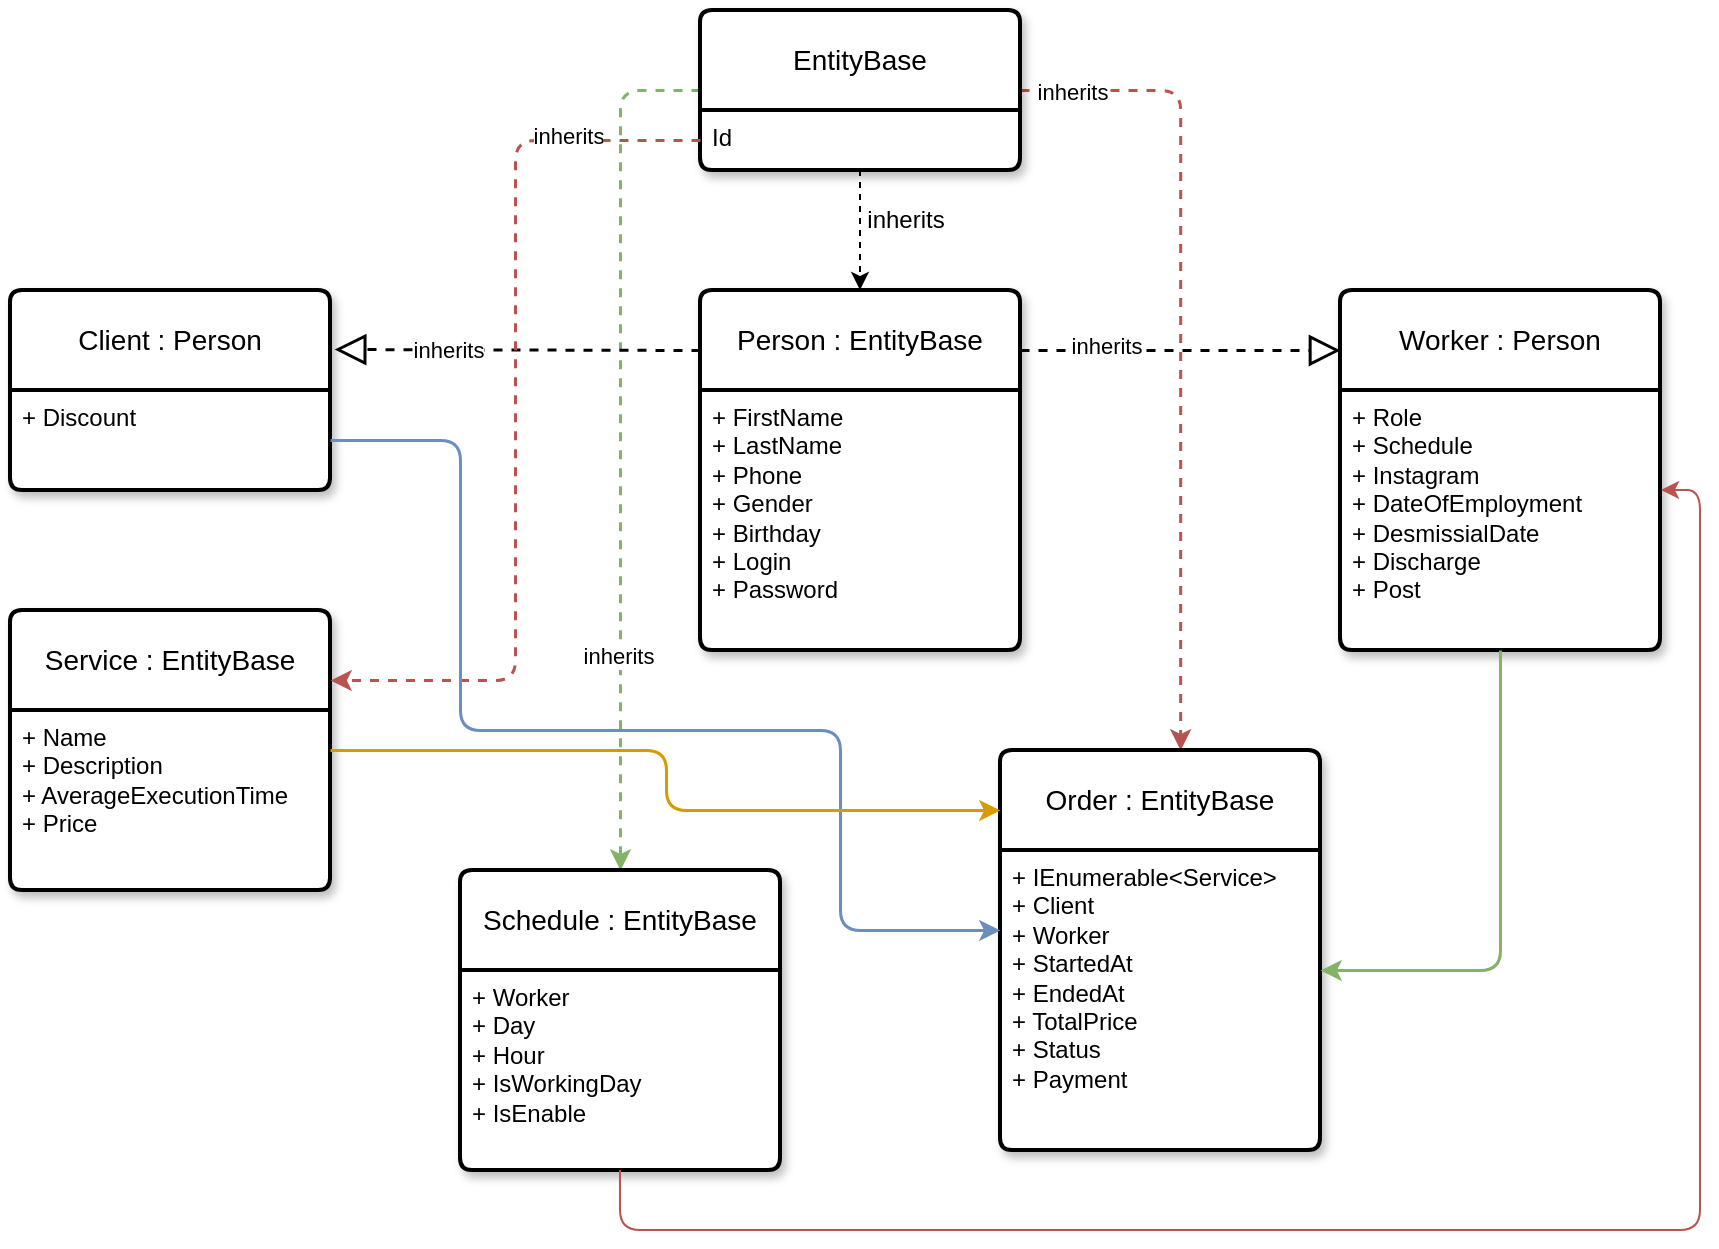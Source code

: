 <mxfile version="21.0.6" type="github">
  <diagram name="Queue.Barbershop.ClassDiagram" id="irWkB9rP7BICQJsYW8yP">
    <mxGraphModel dx="1235" dy="684" grid="1" gridSize="10" guides="1" tooltips="1" connect="1" arrows="1" fold="1" page="1" pageScale="1" pageWidth="1654" pageHeight="1169" math="0" shadow="0">
      <root>
        <mxCell id="0" />
        <mxCell id="1" parent="0" />
        <mxCell id="gZnwhyRQYcO1rCb7rKjb-7" style="edgeStyle=orthogonalEdgeStyle;rounded=0;orthogonalLoop=1;jettySize=auto;html=1;entryX=0.5;entryY=0;entryDx=0;entryDy=0;dashed=1;" parent="1" source="gZnwhyRQYcO1rCb7rKjb-1" target="gZnwhyRQYcO1rCb7rKjb-5" edge="1">
          <mxGeometry relative="1" as="geometry" />
        </mxCell>
        <mxCell id="gZnwhyRQYcO1rCb7rKjb-30" style="edgeStyle=orthogonalEdgeStyle;rounded=1;orthogonalLoop=1;jettySize=auto;html=1;entryX=0.5;entryY=0;entryDx=0;entryDy=0;dashed=1;fillColor=#d5e8d4;strokeColor=#82b366;strokeWidth=1.5;" parent="1" source="gZnwhyRQYcO1rCb7rKjb-1" target="gZnwhyRQYcO1rCb7rKjb-28" edge="1">
          <mxGeometry relative="1" as="geometry">
            <Array as="points">
              <mxPoint x="450" y="70" />
            </Array>
          </mxGeometry>
        </mxCell>
        <mxCell id="gZnwhyRQYcO1rCb7rKjb-40" value="inherits" style="edgeLabel;html=1;align=center;verticalAlign=middle;resizable=0;points=[];" parent="gZnwhyRQYcO1rCb7rKjb-30" vertex="1" connectable="0">
          <mxGeometry x="0.5" y="-1" relative="1" as="geometry">
            <mxPoint as="offset" />
          </mxGeometry>
        </mxCell>
        <mxCell id="gZnwhyRQYcO1rCb7rKjb-38" style="edgeStyle=orthogonalEdgeStyle;rounded=1;orthogonalLoop=1;jettySize=auto;html=1;entryX=0.563;entryY=0;entryDx=0;entryDy=0;entryPerimeter=0;dashed=1;fillColor=#f8cecc;strokeColor=#b85450;strokeWidth=1.5;" parent="1" source="gZnwhyRQYcO1rCb7rKjb-1" target="gZnwhyRQYcO1rCb7rKjb-31" edge="1">
          <mxGeometry relative="1" as="geometry">
            <Array as="points">
              <mxPoint x="730" y="70" />
            </Array>
          </mxGeometry>
        </mxCell>
        <mxCell id="gZnwhyRQYcO1rCb7rKjb-39" value="inherits" style="edgeLabel;html=1;align=center;verticalAlign=middle;resizable=0;points=[];" parent="gZnwhyRQYcO1rCb7rKjb-38" vertex="1" connectable="0">
          <mxGeometry x="-0.875" y="-1" relative="1" as="geometry">
            <mxPoint as="offset" />
          </mxGeometry>
        </mxCell>
        <mxCell id="gZnwhyRQYcO1rCb7rKjb-1" value="EntityBase" style="swimlane;childLayout=stackLayout;horizontal=1;startSize=50;horizontalStack=0;rounded=1;fontSize=14;fontStyle=0;strokeWidth=2;resizeParent=0;resizeLast=1;shadow=1;dashed=0;align=center;arcSize=4;whiteSpace=wrap;html=1;swimlaneFillColor=default;" parent="1" vertex="1">
          <mxGeometry x="490" y="30" width="160" height="80" as="geometry" />
        </mxCell>
        <mxCell id="gZnwhyRQYcO1rCb7rKjb-2" value="Id" style="align=left;strokeColor=none;fillColor=none;spacingLeft=4;fontSize=12;verticalAlign=top;resizable=0;rotatable=0;part=1;html=1;" parent="gZnwhyRQYcO1rCb7rKjb-1" vertex="1">
          <mxGeometry y="50" width="160" height="30" as="geometry" />
        </mxCell>
        <mxCell id="gZnwhyRQYcO1rCb7rKjb-5" value="Person : EntityBase" style="swimlane;childLayout=stackLayout;horizontal=1;startSize=50;horizontalStack=0;rounded=1;fontSize=14;fontStyle=0;strokeWidth=2;resizeParent=0;resizeLast=1;shadow=1;dashed=0;align=center;arcSize=4;whiteSpace=wrap;html=1;swimlaneFillColor=default;" parent="1" vertex="1">
          <mxGeometry x="490" y="170" width="160" height="180" as="geometry" />
        </mxCell>
        <mxCell id="gZnwhyRQYcO1rCb7rKjb-6" value="+ FirstName&lt;br&gt;+ LastName&lt;br&gt;+ Phone&lt;br&gt;+ Gender&lt;br&gt;+ Birthday&lt;br&gt;+ Login&amp;nbsp;&lt;br&gt;+ Password" style="align=left;strokeColor=none;fillColor=none;spacingLeft=4;fontSize=12;verticalAlign=top;resizable=0;rotatable=0;part=1;html=1;" parent="gZnwhyRQYcO1rCb7rKjb-5" vertex="1">
          <mxGeometry y="50" width="160" height="130" as="geometry" />
        </mxCell>
        <mxCell id="gZnwhyRQYcO1rCb7rKjb-10" value="Client : Person" style="swimlane;childLayout=stackLayout;horizontal=1;startSize=50;horizontalStack=0;rounded=1;fontSize=14;fontStyle=0;strokeWidth=2;resizeParent=0;resizeLast=1;shadow=1;dashed=0;align=center;arcSize=4;whiteSpace=wrap;html=1;swimlaneFillColor=default;" parent="1" vertex="1">
          <mxGeometry x="145" y="170" width="160" height="100" as="geometry" />
        </mxCell>
        <mxCell id="gZnwhyRQYcO1rCb7rKjb-11" value="+ Discount" style="align=left;strokeColor=none;fillColor=none;spacingLeft=4;fontSize=12;verticalAlign=top;resizable=0;rotatable=0;part=1;html=1;" parent="gZnwhyRQYcO1rCb7rKjb-10" vertex="1">
          <mxGeometry y="50" width="160" height="50" as="geometry" />
        </mxCell>
        <mxCell id="gZnwhyRQYcO1rCb7rKjb-14" value="Worker : Person" style="swimlane;childLayout=stackLayout;horizontal=1;startSize=50;horizontalStack=0;rounded=1;fontSize=14;fontStyle=0;strokeWidth=2;resizeParent=0;resizeLast=1;shadow=1;dashed=0;align=center;arcSize=4;whiteSpace=wrap;html=1;swimlaneFillColor=default;" parent="1" vertex="1">
          <mxGeometry x="810" y="170" width="160" height="180" as="geometry" />
        </mxCell>
        <mxCell id="gZnwhyRQYcO1rCb7rKjb-15" value="+ Role&lt;br&gt;+ Schedule&lt;br&gt;+ Instagram&lt;br&gt;+ DateOfEmployment&lt;br&gt;+ DesmissialDate&lt;br&gt;+ Discharge&lt;br&gt;+ Post" style="align=left;strokeColor=none;fillColor=none;spacingLeft=4;fontSize=12;verticalAlign=top;resizable=0;rotatable=0;part=1;html=1;" parent="gZnwhyRQYcO1rCb7rKjb-14" vertex="1">
          <mxGeometry y="50" width="160" height="130" as="geometry" />
        </mxCell>
        <mxCell id="gZnwhyRQYcO1rCb7rKjb-22" value="Service : EntityBase" style="swimlane;childLayout=stackLayout;horizontal=1;startSize=50;horizontalStack=0;rounded=1;fontSize=14;fontStyle=0;strokeWidth=2;resizeParent=0;resizeLast=1;shadow=1;dashed=0;align=center;arcSize=4;whiteSpace=wrap;html=1;swimlaneFillColor=default;" parent="1" vertex="1">
          <mxGeometry x="145" y="330" width="160" height="140" as="geometry" />
        </mxCell>
        <mxCell id="gZnwhyRQYcO1rCb7rKjb-23" value="+ Name&lt;br&gt;+ Description&lt;br&gt;+ AverageExecutionTime&lt;br&gt;+ Price" style="align=left;strokeColor=none;fillColor=none;spacingLeft=4;fontSize=12;verticalAlign=top;resizable=0;rotatable=0;part=1;html=1;" parent="gZnwhyRQYcO1rCb7rKjb-22" vertex="1">
          <mxGeometry y="50" width="160" height="90" as="geometry" />
        </mxCell>
        <mxCell id="gZnwhyRQYcO1rCb7rKjb-24" value="" style="endArrow=block;dashed=1;endFill=0;endSize=12;html=1;rounded=0;entryX=1.013;entryY=0.295;entryDx=0;entryDy=0;entryPerimeter=0;strokeWidth=1.5;" parent="1" target="gZnwhyRQYcO1rCb7rKjb-10" edge="1">
          <mxGeometry width="160" relative="1" as="geometry">
            <mxPoint x="490" y="200" as="sourcePoint" />
            <mxPoint x="360" y="200" as="targetPoint" />
          </mxGeometry>
        </mxCell>
        <mxCell id="gZnwhyRQYcO1rCb7rKjb-42" value="inherits" style="edgeLabel;html=1;align=center;verticalAlign=middle;resizable=0;points=[];" parent="gZnwhyRQYcO1rCb7rKjb-24" vertex="1" connectable="0">
          <mxGeometry x="0.378" relative="1" as="geometry">
            <mxPoint as="offset" />
          </mxGeometry>
        </mxCell>
        <mxCell id="gZnwhyRQYcO1rCb7rKjb-25" value="" style="endArrow=block;dashed=1;endFill=0;endSize=12;html=1;rounded=0;strokeWidth=1.5;" parent="1" edge="1">
          <mxGeometry width="160" relative="1" as="geometry">
            <mxPoint x="650" y="200" as="sourcePoint" />
            <mxPoint x="810" y="200" as="targetPoint" />
          </mxGeometry>
        </mxCell>
        <mxCell id="gZnwhyRQYcO1rCb7rKjb-41" value="inherits" style="edgeLabel;html=1;align=center;verticalAlign=middle;resizable=0;points=[];" parent="gZnwhyRQYcO1rCb7rKjb-25" vertex="1" connectable="0">
          <mxGeometry x="-0.46" y="2" relative="1" as="geometry">
            <mxPoint as="offset" />
          </mxGeometry>
        </mxCell>
        <mxCell id="gZnwhyRQYcO1rCb7rKjb-26" style="edgeStyle=orthogonalEdgeStyle;rounded=1;orthogonalLoop=1;jettySize=auto;html=1;entryX=1;entryY=0.25;entryDx=0;entryDy=0;dashed=1;fillColor=#f8cecc;strokeColor=#b85450;strokeWidth=1.5;" parent="1" source="gZnwhyRQYcO1rCb7rKjb-2" target="gZnwhyRQYcO1rCb7rKjb-22" edge="1">
          <mxGeometry relative="1" as="geometry" />
        </mxCell>
        <mxCell id="gZnwhyRQYcO1rCb7rKjb-44" value="inherits" style="edgeLabel;html=1;align=center;verticalAlign=middle;resizable=0;points=[];" parent="gZnwhyRQYcO1rCb7rKjb-26" vertex="1" connectable="0">
          <mxGeometry x="-0.707" y="-2" relative="1" as="geometry">
            <mxPoint as="offset" />
          </mxGeometry>
        </mxCell>
        <mxCell id="gZnwhyRQYcO1rCb7rKjb-28" value="Schedule : EntityBase" style="swimlane;childLayout=stackLayout;horizontal=1;startSize=50;horizontalStack=0;rounded=1;fontSize=14;fontStyle=0;strokeWidth=2;resizeParent=0;resizeLast=1;shadow=1;dashed=0;align=center;arcSize=4;whiteSpace=wrap;html=1;swimlaneFillColor=default;" parent="1" vertex="1">
          <mxGeometry x="370" y="460" width="160" height="150" as="geometry" />
        </mxCell>
        <mxCell id="gZnwhyRQYcO1rCb7rKjb-29" value="+ Worker&lt;br&gt;+ Day&lt;br&gt;+ Hour&lt;br&gt;+ IsWorkingDay&lt;br&gt;+ IsEnable" style="align=left;strokeColor=none;fillColor=none;spacingLeft=4;fontSize=12;verticalAlign=top;resizable=0;rotatable=0;part=1;html=1;" parent="gZnwhyRQYcO1rCb7rKjb-28" vertex="1">
          <mxGeometry y="50" width="160" height="100" as="geometry" />
        </mxCell>
        <mxCell id="gZnwhyRQYcO1rCb7rKjb-31" value="Order : EntityBase" style="swimlane;childLayout=stackLayout;horizontal=1;startSize=50;horizontalStack=0;rounded=1;fontSize=14;fontStyle=0;strokeWidth=2;resizeParent=0;resizeLast=1;shadow=1;dashed=0;align=center;arcSize=4;whiteSpace=wrap;html=1;swimlaneFillColor=default;" parent="1" vertex="1">
          <mxGeometry x="640" y="400" width="160" height="200" as="geometry" />
        </mxCell>
        <mxCell id="gZnwhyRQYcO1rCb7rKjb-32" value="+ IEnumerable&amp;lt;Service&amp;gt;&lt;br&gt;+ Client&lt;br&gt;+ Worker&lt;br&gt;+ StartedAt&lt;br&gt;+ EndedAt&lt;br&gt;+ TotalPrice&lt;br&gt;+ Status&lt;br&gt;+ Payment" style="align=left;strokeColor=none;fillColor=none;spacingLeft=4;fontSize=12;verticalAlign=top;resizable=0;rotatable=0;part=1;html=1;" parent="gZnwhyRQYcO1rCb7rKjb-31" vertex="1">
          <mxGeometry y="50" width="160" height="150" as="geometry" />
        </mxCell>
        <mxCell id="gZnwhyRQYcO1rCb7rKjb-33" style="edgeStyle=orthogonalEdgeStyle;rounded=1;orthogonalLoop=1;jettySize=auto;html=1;fillColor=#d5e8d4;strokeColor=#82b366;strokeWidth=1.5;" parent="1" source="gZnwhyRQYcO1rCb7rKjb-15" edge="1">
          <mxGeometry relative="1" as="geometry">
            <Array as="points">
              <mxPoint x="890" y="510" />
              <mxPoint x="800" y="510" />
            </Array>
            <mxPoint x="800" y="510" as="targetPoint" />
          </mxGeometry>
        </mxCell>
        <mxCell id="gZnwhyRQYcO1rCb7rKjb-34" style="edgeStyle=orthogonalEdgeStyle;rounded=1;orthogonalLoop=1;jettySize=auto;html=1;fillColor=#dae8fc;strokeColor=#6c8ebf;strokeWidth=1.5;" parent="1" source="gZnwhyRQYcO1rCb7rKjb-11" edge="1">
          <mxGeometry relative="1" as="geometry">
            <Array as="points">
              <mxPoint x="370" y="245" />
              <mxPoint x="370" y="390" />
              <mxPoint x="560" y="390" />
              <mxPoint x="560" y="490" />
              <mxPoint x="640" y="490" />
            </Array>
            <mxPoint x="640" y="490" as="targetPoint" />
          </mxGeometry>
        </mxCell>
        <mxCell id="gZnwhyRQYcO1rCb7rKjb-36" style="edgeStyle=orthogonalEdgeStyle;rounded=1;orthogonalLoop=1;jettySize=auto;html=1;fillColor=#ffe6cc;strokeColor=#d79b00;strokeWidth=1.5;" parent="1" source="gZnwhyRQYcO1rCb7rKjb-23" edge="1">
          <mxGeometry relative="1" as="geometry">
            <Array as="points">
              <mxPoint x="473" y="400" />
              <mxPoint x="473" y="430" />
              <mxPoint x="640" y="430" />
            </Array>
            <mxPoint x="640" y="430" as="targetPoint" />
          </mxGeometry>
        </mxCell>
        <mxCell id="gZnwhyRQYcO1rCb7rKjb-43" value="inherits" style="text;html=1;strokeColor=none;fillColor=none;align=center;verticalAlign=middle;whiteSpace=wrap;rounded=0;" parent="1" vertex="1">
          <mxGeometry x="563" y="120" width="60" height="30" as="geometry" />
        </mxCell>
        <mxCell id="n0dGNnjLQz7kkRh2-pOS-1" style="edgeStyle=orthogonalEdgeStyle;rounded=1;orthogonalLoop=1;jettySize=auto;html=1;entryX=1.003;entryY=0.39;entryDx=0;entryDy=0;fillColor=#f8cecc;strokeColor=#b85450;entryPerimeter=0;" parent="1" source="gZnwhyRQYcO1rCb7rKjb-29" target="gZnwhyRQYcO1rCb7rKjb-15" edge="1">
          <mxGeometry relative="1" as="geometry">
            <Array as="points">
              <mxPoint x="450" y="640" />
              <mxPoint x="990" y="640" />
              <mxPoint x="990" y="270" />
              <mxPoint x="971" y="270" />
            </Array>
          </mxGeometry>
        </mxCell>
      </root>
    </mxGraphModel>
  </diagram>
</mxfile>
